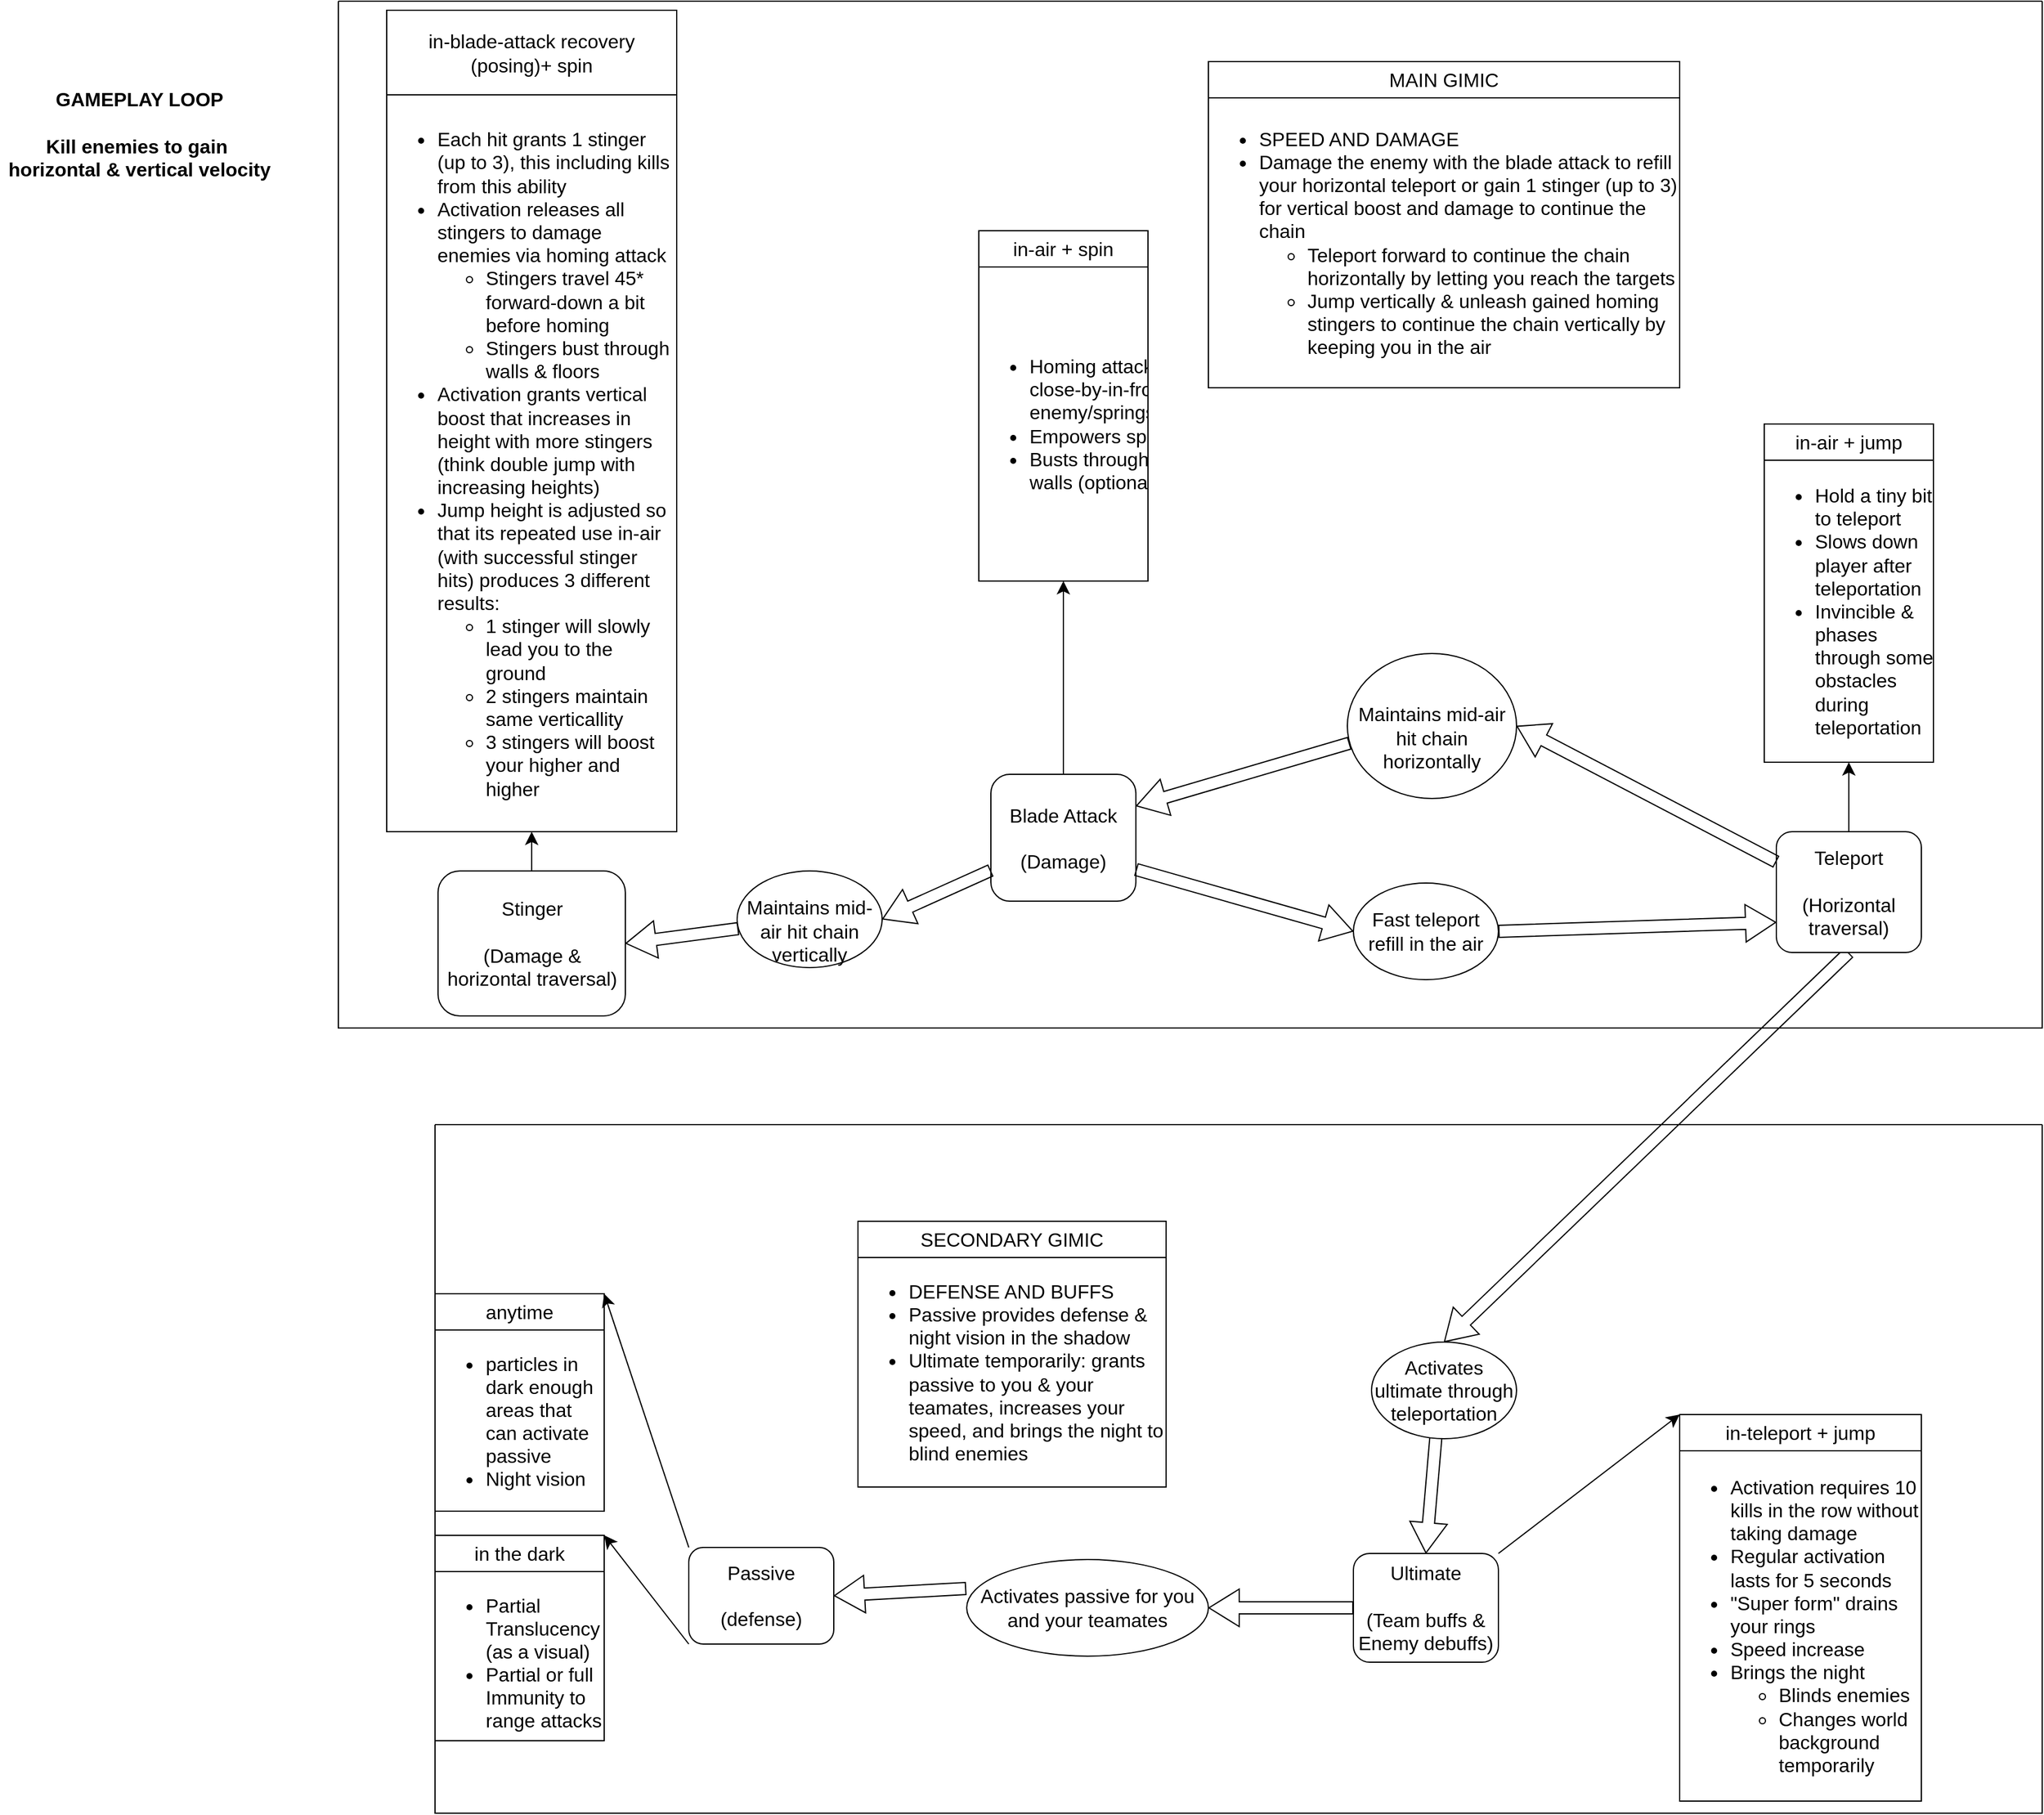 <mxfile version="22.1.9" type="github">
  <diagram name="Page-1" id="2YBvvXClWsGukQMizWep">
    <mxGraphModel dx="2333" dy="1358" grid="1" gridSize="10" guides="1" tooltips="1" connect="1" arrows="1" fold="1" page="1" pageScale="1" pageWidth="850" pageHeight="1100" math="0" shadow="0">
      <root>
        <mxCell id="0" />
        <mxCell id="1" parent="0" />
        <mxCell id="IQvJlNmxwXKHrSr8fV7O-1" value="&lt;div&gt;GAMEPLAY LOOP&lt;/div&gt;&lt;div&gt;&lt;br&gt;&lt;/div&gt;&lt;div&gt;Kill enemies to gain&amp;nbsp;&lt;/div&gt;&lt;div&gt;horizontal &amp;amp; vertical velocity&lt;br&gt;&lt;/div&gt;" style="text;strokeColor=none;fillColor=none;html=1;fontSize=16;fontStyle=1;verticalAlign=middle;align=center;" vertex="1" parent="1">
          <mxGeometry x="20" y="100" width="230" height="80" as="geometry" />
        </mxCell>
        <mxCell id="IQvJlNmxwXKHrSr8fV7O-8" style="edgeStyle=none;curved=1;rounded=0;orthogonalLoop=1;jettySize=auto;html=1;fontSize=12;startSize=8;endSize=8;shape=flexArrow;entryX=0.5;entryY=0;entryDx=0;entryDy=0;exitX=0.5;exitY=1;exitDx=0;exitDy=0;" edge="1" parent="1" source="IQvJlNmxwXKHrSr8fV7O-9" target="IQvJlNmxwXKHrSr8fV7O-81">
          <mxGeometry relative="1" as="geometry">
            <mxPoint x="1220" y="-40" as="targetPoint" />
            <Array as="points" />
          </mxGeometry>
        </mxCell>
        <mxCell id="IQvJlNmxwXKHrSr8fV7O-106" value="" style="swimlane;startSize=0;fontSize=16;" vertex="1" parent="1">
          <mxGeometry x="380" y="960" width="1330" height="570" as="geometry" />
        </mxCell>
        <mxCell id="IQvJlNmxwXKHrSr8fV7O-126" value="&lt;div&gt;SECONDARY GIMIC&lt;/div&gt;" style="swimlane;fontStyle=0;childLayout=stackLayout;horizontal=1;startSize=30;horizontalStack=0;resizeParent=1;resizeParentMax=0;resizeLast=0;collapsible=1;marginBottom=0;whiteSpace=wrap;html=1;fontSize=16;" vertex="1" parent="IQvJlNmxwXKHrSr8fV7O-106">
          <mxGeometry x="350" y="80" width="255" height="220" as="geometry" />
        </mxCell>
        <mxCell id="IQvJlNmxwXKHrSr8fV7O-136" value="&lt;ul&gt;&lt;li&gt;DEFENSE AND BUFFS&lt;/li&gt;&lt;li&gt;Passive provides defense &amp;amp; night vision in the shadow&lt;/li&gt;&lt;li&gt;Ultimate temporarily: grants passive to you &amp;amp; your teamates, increases your speed, and brings the night to blind enemies&lt;br&gt;&lt;/li&gt;&lt;/ul&gt;" style="text;strokeColor=none;fillColor=none;html=1;whiteSpace=wrap;verticalAlign=middle;overflow=hidden;fontSize=16;" vertex="1" parent="IQvJlNmxwXKHrSr8fV7O-126">
          <mxGeometry y="30" width="255" height="190" as="geometry" />
        </mxCell>
        <mxCell id="IQvJlNmxwXKHrSr8fV7O-3" value="&lt;div&gt;Passive&lt;/div&gt;&lt;div&gt;&lt;br&gt;&lt;/div&gt;&lt;div&gt;(defense)&lt;br&gt;&lt;/div&gt;" style="rounded=1;whiteSpace=wrap;html=1;fontSize=16;" vertex="1" parent="IQvJlNmxwXKHrSr8fV7O-106">
          <mxGeometry x="210" y="350" width="120" height="80" as="geometry" />
        </mxCell>
        <mxCell id="IQvJlNmxwXKHrSr8fV7O-6" value="&lt;div&gt;Ultimate&lt;/div&gt;&lt;div&gt;&lt;br&gt;&lt;/div&gt;&lt;div&gt;(Team buffs &amp;amp; Enemy debuffs)&lt;br&gt;&lt;/div&gt;" style="rounded=1;whiteSpace=wrap;html=1;fontSize=16;" vertex="1" parent="IQvJlNmxwXKHrSr8fV7O-106">
          <mxGeometry x="760" y="355" width="120" height="90" as="geometry" />
        </mxCell>
        <mxCell id="IQvJlNmxwXKHrSr8fV7O-42" value="in the dark" style="swimlane;fontStyle=0;childLayout=stackLayout;horizontal=1;startSize=30;horizontalStack=0;resizeParent=1;resizeParentMax=0;resizeLast=0;collapsible=1;marginBottom=0;whiteSpace=wrap;html=1;fontSize=16;" vertex="1" parent="IQvJlNmxwXKHrSr8fV7O-106">
          <mxGeometry y="340" width="140" height="170" as="geometry" />
        </mxCell>
        <mxCell id="IQvJlNmxwXKHrSr8fV7O-60" style="edgeStyle=none;curved=1;rounded=0;orthogonalLoop=1;jettySize=auto;html=1;exitX=0.75;exitY=0;exitDx=0;exitDy=0;fontSize=12;startSize=8;endSize=8;" edge="1" parent="IQvJlNmxwXKHrSr8fV7O-42" source="IQvJlNmxwXKHrSr8fV7O-46" target="IQvJlNmxwXKHrSr8fV7O-46">
          <mxGeometry relative="1" as="geometry" />
        </mxCell>
        <mxCell id="IQvJlNmxwXKHrSr8fV7O-46" value="&lt;ul&gt;&lt;li&gt;Partial Translucency (as a visual)&lt;br&gt;&lt;/li&gt;&lt;li&gt;Partial or full Immunity to range attacks&lt;br&gt;&lt;/li&gt;&lt;/ul&gt;" style="text;strokeColor=none;fillColor=none;html=1;whiteSpace=wrap;verticalAlign=middle;overflow=hidden;fontSize=16;" vertex="1" parent="IQvJlNmxwXKHrSr8fV7O-42">
          <mxGeometry y="30" width="140" height="140" as="geometry" />
        </mxCell>
        <mxCell id="IQvJlNmxwXKHrSr8fV7O-51" style="edgeStyle=none;curved=1;rounded=0;orthogonalLoop=1;jettySize=auto;html=1;entryX=1;entryY=0;entryDx=0;entryDy=0;fontSize=12;startSize=8;endSize=8;exitX=0;exitY=1;exitDx=0;exitDy=0;" edge="1" parent="IQvJlNmxwXKHrSr8fV7O-106" source="IQvJlNmxwXKHrSr8fV7O-3" target="IQvJlNmxwXKHrSr8fV7O-42">
          <mxGeometry relative="1" as="geometry">
            <mxPoint x="500" y="390" as="sourcePoint" />
          </mxGeometry>
        </mxCell>
        <mxCell id="IQvJlNmxwXKHrSr8fV7O-48" value="in-teleport + jump" style="swimlane;fontStyle=0;childLayout=stackLayout;horizontal=1;startSize=30;horizontalStack=0;resizeParent=1;resizeParentMax=0;resizeLast=0;collapsible=1;marginBottom=0;whiteSpace=wrap;html=1;fontSize=16;" vertex="1" parent="IQvJlNmxwXKHrSr8fV7O-106">
          <mxGeometry x="1030" y="240" width="200" height="320" as="geometry" />
        </mxCell>
        <mxCell id="IQvJlNmxwXKHrSr8fV7O-49" value="&lt;ul&gt;&lt;li&gt;Activation requires 10 kills in the row without taking damage&lt;/li&gt;&lt;li&gt;Regular activation lasts for 5 seconds&lt;/li&gt;&lt;li&gt;&quot;Super form&quot;  drains your rings &lt;br&gt;&lt;/li&gt;&lt;li&gt;Speed increase&lt;/li&gt;&lt;li&gt;Brings the night&lt;/li&gt;&lt;ul&gt;&lt;li&gt;Blinds enemies&lt;br&gt;&lt;/li&gt;&lt;li&gt;Changes world background temporarily&lt;br&gt;&lt;/li&gt;&lt;/ul&gt;&lt;/ul&gt;" style="text;strokeColor=none;fillColor=none;html=1;whiteSpace=wrap;verticalAlign=middle;overflow=hidden;fontSize=16;" vertex="1" parent="IQvJlNmxwXKHrSr8fV7O-48">
          <mxGeometry y="30" width="200" height="290" as="geometry" />
        </mxCell>
        <mxCell id="IQvJlNmxwXKHrSr8fV7O-54" style="edgeStyle=none;curved=1;rounded=0;orthogonalLoop=1;jettySize=auto;html=1;exitX=1;exitY=0;exitDx=0;exitDy=0;fontSize=12;startSize=8;endSize=8;entryX=0;entryY=0;entryDx=0;entryDy=0;" edge="1" parent="IQvJlNmxwXKHrSr8fV7O-106" source="IQvJlNmxwXKHrSr8fV7O-6" target="IQvJlNmxwXKHrSr8fV7O-48">
          <mxGeometry relative="1" as="geometry">
            <mxPoint x="1140" y="270" as="targetPoint" />
          </mxGeometry>
        </mxCell>
        <mxCell id="IQvJlNmxwXKHrSr8fV7O-55" value="&lt;div&gt;anytime&lt;/div&gt;" style="swimlane;fontStyle=0;childLayout=stackLayout;horizontal=1;startSize=30;horizontalStack=0;resizeParent=1;resizeParentMax=0;resizeLast=0;collapsible=1;marginBottom=0;whiteSpace=wrap;html=1;fontSize=16;" vertex="1" parent="IQvJlNmxwXKHrSr8fV7O-106">
          <mxGeometry y="140" width="140" height="180" as="geometry" />
        </mxCell>
        <mxCell id="IQvJlNmxwXKHrSr8fV7O-59" value="&lt;ul&gt;&lt;li&gt;particles in dark enough areas that can activate passive&lt;/li&gt;&lt;li&gt;Night vision&lt;/li&gt;&lt;/ul&gt;" style="text;strokeColor=none;fillColor=none;html=1;whiteSpace=wrap;verticalAlign=middle;overflow=hidden;fontSize=16;" vertex="1" parent="IQvJlNmxwXKHrSr8fV7O-55">
          <mxGeometry y="30" width="140" height="150" as="geometry" />
        </mxCell>
        <mxCell id="IQvJlNmxwXKHrSr8fV7O-50" style="edgeStyle=none;curved=1;rounded=0;orthogonalLoop=1;jettySize=auto;html=1;exitX=0;exitY=0;exitDx=0;exitDy=0;fontSize=12;startSize=8;endSize=8;entryX=1;entryY=0;entryDx=0;entryDy=0;" edge="1" parent="IQvJlNmxwXKHrSr8fV7O-106" source="IQvJlNmxwXKHrSr8fV7O-3" target="IQvJlNmxwXKHrSr8fV7O-55">
          <mxGeometry relative="1" as="geometry">
            <mxPoint x="400" y="310" as="targetPoint" />
            <mxPoint x="470" y="480" as="sourcePoint" />
          </mxGeometry>
        </mxCell>
        <mxCell id="IQvJlNmxwXKHrSr8fV7O-77" value="Activates passive for you and your teamates" style="ellipse;whiteSpace=wrap;html=1;fontSize=16;" vertex="1" parent="IQvJlNmxwXKHrSr8fV7O-106">
          <mxGeometry x="440" y="360" width="200" height="80" as="geometry" />
        </mxCell>
        <mxCell id="IQvJlNmxwXKHrSr8fV7O-78" style="edgeStyle=none;curved=1;rounded=0;orthogonalLoop=1;jettySize=auto;html=1;entryX=1;entryY=0.5;entryDx=0;entryDy=0;fontSize=12;startSize=8;endSize=8;shape=flexArrow;exitX=-0.002;exitY=0.3;exitDx=0;exitDy=0;exitPerimeter=0;" edge="1" parent="IQvJlNmxwXKHrSr8fV7O-106" source="IQvJlNmxwXKHrSr8fV7O-77" target="IQvJlNmxwXKHrSr8fV7O-3">
          <mxGeometry relative="1" as="geometry">
            <mxPoint x="430" y="295" as="sourcePoint" />
            <mxPoint x="357.5" y="190" as="targetPoint" />
          </mxGeometry>
        </mxCell>
        <mxCell id="IQvJlNmxwXKHrSr8fV7O-82" style="edgeStyle=none;curved=1;rounded=0;orthogonalLoop=1;jettySize=auto;html=1;exitX=0.5;exitY=0;exitDx=0;exitDy=0;entryX=0.5;entryY=0;entryDx=0;entryDy=0;fontSize=12;startSize=8;endSize=8;shape=flexArrow;" edge="1" parent="IQvJlNmxwXKHrSr8fV7O-106" source="IQvJlNmxwXKHrSr8fV7O-81" target="IQvJlNmxwXKHrSr8fV7O-6">
          <mxGeometry relative="1" as="geometry" />
        </mxCell>
        <mxCell id="IQvJlNmxwXKHrSr8fV7O-81" value="Activates ultimate through teleportation" style="ellipse;whiteSpace=wrap;html=1;fontSize=16;" vertex="1" parent="IQvJlNmxwXKHrSr8fV7O-106">
          <mxGeometry x="775" y="180" width="120" height="80" as="geometry" />
        </mxCell>
        <mxCell id="IQvJlNmxwXKHrSr8fV7O-7" style="edgeStyle=none;curved=1;rounded=0;orthogonalLoop=1;jettySize=auto;html=1;entryX=1;entryY=0.5;entryDx=0;entryDy=0;fontSize=12;startSize=8;endSize=8;shape=flexArrow;" edge="1" parent="IQvJlNmxwXKHrSr8fV7O-106" source="IQvJlNmxwXKHrSr8fV7O-6" target="IQvJlNmxwXKHrSr8fV7O-77">
          <mxGeometry relative="1" as="geometry" />
        </mxCell>
        <mxCell id="IQvJlNmxwXKHrSr8fV7O-108" value="" style="swimlane;startSize=0;fontSize=16;" vertex="1" parent="1">
          <mxGeometry x="300" y="30" width="1410" height="850" as="geometry" />
        </mxCell>
        <mxCell id="IQvJlNmxwXKHrSr8fV7O-14" style="edgeStyle=none;curved=1;rounded=0;orthogonalLoop=1;jettySize=auto;html=1;entryX=1;entryY=0.25;entryDx=0;entryDy=0;fontSize=12;startSize=8;endSize=8;shape=flexArrow;exitX=0.014;exitY=0.618;exitDx=0;exitDy=0;exitPerimeter=0;" edge="1" parent="IQvJlNmxwXKHrSr8fV7O-108" source="IQvJlNmxwXKHrSr8fV7O-97" target="IQvJlNmxwXKHrSr8fV7O-11">
          <mxGeometry relative="1" as="geometry">
            <mxPoint x="650" y="100" as="sourcePoint" />
            <Array as="points" />
          </mxGeometry>
        </mxCell>
        <mxCell id="IQvJlNmxwXKHrSr8fV7O-9" value="&lt;div&gt;Teleport&lt;/div&gt;&lt;div&gt;&lt;br&gt;&lt;/div&gt;&lt;div&gt;(Horizontal traversal)&lt;br&gt;&lt;/div&gt;" style="rounded=1;whiteSpace=wrap;html=1;fontSize=16;arcSize=13;" vertex="1" parent="IQvJlNmxwXKHrSr8fV7O-108">
          <mxGeometry x="1190" y="687.5" width="120" height="100" as="geometry" />
        </mxCell>
        <mxCell id="IQvJlNmxwXKHrSr8fV7O-15" style="edgeStyle=none;curved=1;rounded=0;orthogonalLoop=1;jettySize=auto;html=1;exitX=1;exitY=0.5;exitDx=0;exitDy=0;entryX=0;entryY=0.75;entryDx=0;entryDy=0;fontSize=12;startSize=8;endSize=8;shape=flexArrow;" edge="1" parent="IQvJlNmxwXKHrSr8fV7O-108" source="IQvJlNmxwXKHrSr8fV7O-95" target="IQvJlNmxwXKHrSr8fV7O-9">
          <mxGeometry relative="1" as="geometry">
            <mxPoint x="810" y="265" as="sourcePoint" />
          </mxGeometry>
        </mxCell>
        <mxCell id="IQvJlNmxwXKHrSr8fV7O-11" value="&lt;div&gt;Blade Attack&lt;/div&gt;&lt;div&gt;&lt;br&gt;&lt;/div&gt;&lt;div&gt;(Damage)&lt;br&gt;&lt;/div&gt;" style="rounded=1;whiteSpace=wrap;html=1;fontSize=16;" vertex="1" parent="IQvJlNmxwXKHrSr8fV7O-108">
          <mxGeometry x="540" y="640" width="120" height="105" as="geometry" />
        </mxCell>
        <mxCell id="IQvJlNmxwXKHrSr8fV7O-34" value="in-air + spin" style="swimlane;fontStyle=0;childLayout=stackLayout;horizontal=1;startSize=30;horizontalStack=0;resizeParent=1;resizeParentMax=0;resizeLast=0;collapsible=1;marginBottom=0;whiteSpace=wrap;html=1;fontSize=16;" vertex="1" parent="IQvJlNmxwXKHrSr8fV7O-108">
          <mxGeometry x="530" y="190" width="140" height="290" as="geometry" />
        </mxCell>
        <mxCell id="IQvJlNmxwXKHrSr8fV7O-39" value="&lt;ul&gt;&lt;li&gt;Homing attack on close-by-in-front enemy/springs/objects&lt;/li&gt;&lt;li&gt;Empowers springs&lt;/li&gt;&lt;li&gt;Busts through floor &amp;amp; walls (optional)&lt;br&gt;&lt;/li&gt;&lt;/ul&gt;" style="text;strokeColor=none;fillColor=none;html=1;whiteSpace=wrap;verticalAlign=middle;overflow=hidden;fontSize=16;" vertex="1" parent="IQvJlNmxwXKHrSr8fV7O-34">
          <mxGeometry y="30" width="140" height="260" as="geometry" />
        </mxCell>
        <mxCell id="IQvJlNmxwXKHrSr8fV7O-52" style="edgeStyle=none;curved=1;rounded=0;orthogonalLoop=1;jettySize=auto;html=1;exitX=0.5;exitY=0;exitDx=0;exitDy=0;entryX=0.5;entryY=1;entryDx=0;entryDy=0;fontSize=12;startSize=8;endSize=8;" edge="1" parent="IQvJlNmxwXKHrSr8fV7O-108" source="IQvJlNmxwXKHrSr8fV7O-11" target="IQvJlNmxwXKHrSr8fV7O-39">
          <mxGeometry relative="1" as="geometry" />
        </mxCell>
        <mxCell id="IQvJlNmxwXKHrSr8fV7O-62" value="&lt;div&gt;Stinger&lt;/div&gt;&lt;div&gt;&lt;br&gt;&lt;/div&gt;&lt;div&gt;(Damage &amp;amp; horizontal traversal)&lt;br&gt;&lt;/div&gt;" style="rounded=1;whiteSpace=wrap;html=1;fontSize=16;" vertex="1" parent="IQvJlNmxwXKHrSr8fV7O-108">
          <mxGeometry x="82.5" y="720" width="155" height="120" as="geometry" />
        </mxCell>
        <mxCell id="IQvJlNmxwXKHrSr8fV7O-66" value="in-blade-attack recovery (posing)+ spin" style="swimlane;fontStyle=0;childLayout=stackLayout;horizontal=1;startSize=70;horizontalStack=0;resizeParent=1;resizeParentMax=0;resizeLast=0;collapsible=1;marginBottom=0;whiteSpace=wrap;html=1;fontSize=16;" vertex="1" parent="IQvJlNmxwXKHrSr8fV7O-108">
          <mxGeometry x="40" y="7.5" width="240" height="680" as="geometry" />
        </mxCell>
        <mxCell id="IQvJlNmxwXKHrSr8fV7O-67" value="&lt;ul&gt;&lt;li&gt;Each hit grants 1 stinger (up to 3), this including kills from this ability&lt;/li&gt;&lt;li&gt;Activation releases all stingers to damage enemies via homing attack&lt;br&gt;&lt;/li&gt;&lt;ul&gt;&lt;li&gt;Stingers travel 45* forward-down a bit before homing&lt;/li&gt;&lt;li&gt;Stingers bust through walls &amp;amp; floors&lt;br&gt;&lt;/li&gt;&lt;/ul&gt;&lt;li&gt;Activation grants vertical boost that increases in height with more stingers (think double jump with increasing heights)&lt;/li&gt;&lt;li&gt;Jump height is adjusted so that its repeated use in-air (with successful stinger hits) produces 3 different results:&lt;/li&gt;&lt;ul&gt;&lt;li&gt;1 stinger will slowly lead you to the ground&lt;/li&gt;&lt;li&gt;2 stingers maintain same verticallity&lt;/li&gt;&lt;li&gt;3 stingers will boost your higher and higher&lt;br&gt;&lt;/li&gt;&lt;/ul&gt;&lt;/ul&gt;" style="text;strokeColor=none;fillColor=none;html=1;whiteSpace=wrap;verticalAlign=middle;overflow=hidden;fontSize=16;" vertex="1" parent="IQvJlNmxwXKHrSr8fV7O-66">
          <mxGeometry y="70" width="240" height="610" as="geometry" />
        </mxCell>
        <mxCell id="IQvJlNmxwXKHrSr8fV7O-68" style="edgeStyle=none;curved=1;rounded=0;orthogonalLoop=1;jettySize=auto;html=1;exitX=0.5;exitY=0;exitDx=0;exitDy=0;entryX=0.5;entryY=1;entryDx=0;entryDy=0;fontSize=12;startSize=8;endSize=8;" edge="1" parent="IQvJlNmxwXKHrSr8fV7O-108" source="IQvJlNmxwXKHrSr8fV7O-62" target="IQvJlNmxwXKHrSr8fV7O-67">
          <mxGeometry relative="1" as="geometry" />
        </mxCell>
        <mxCell id="IQvJlNmxwXKHrSr8fV7O-85" value="" style="edgeStyle=none;curved=1;rounded=0;orthogonalLoop=1;jettySize=auto;html=1;exitX=0;exitY=0.25;exitDx=0;exitDy=0;fontSize=12;startSize=8;endSize=8;shape=flexArrow;entryX=1;entryY=0.5;entryDx=0;entryDy=0;" edge="1" parent="IQvJlNmxwXKHrSr8fV7O-108" source="IQvJlNmxwXKHrSr8fV7O-9" target="IQvJlNmxwXKHrSr8fV7O-97">
          <mxGeometry relative="1" as="geometry">
            <mxPoint x="940" y="160" as="sourcePoint" />
            <mxPoint x="790" y="100" as="targetPoint" />
            <Array as="points" />
          </mxGeometry>
        </mxCell>
        <mxCell id="IQvJlNmxwXKHrSr8fV7O-88" value="" style="edgeStyle=none;curved=1;rounded=0;orthogonalLoop=1;jettySize=auto;html=1;exitX=1;exitY=0.75;exitDx=0;exitDy=0;entryX=0;entryY=0.5;entryDx=0;entryDy=0;fontSize=12;startSize=8;endSize=8;shape=flexArrow;" edge="1" parent="IQvJlNmxwXKHrSr8fV7O-108" source="IQvJlNmxwXKHrSr8fV7O-11" target="IQvJlNmxwXKHrSr8fV7O-95">
          <mxGeometry relative="1" as="geometry">
            <mxPoint x="520" y="209" as="sourcePoint" />
            <mxPoint x="650" y="265" as="targetPoint" />
          </mxGeometry>
        </mxCell>
        <mxCell id="IQvJlNmxwXKHrSr8fV7O-95" value="Fast teleport refill in the air" style="ellipse;whiteSpace=wrap;html=1;fontSize=16;" vertex="1" parent="IQvJlNmxwXKHrSr8fV7O-108">
          <mxGeometry x="840" y="730" width="120" height="80" as="geometry" />
        </mxCell>
        <mxCell id="IQvJlNmxwXKHrSr8fV7O-97" value="&lt;br&gt;&lt;div&gt;Maintains mid-air hit chain horizontally&lt;/div&gt;" style="ellipse;whiteSpace=wrap;html=1;fontSize=16;" vertex="1" parent="IQvJlNmxwXKHrSr8fV7O-108">
          <mxGeometry x="835" y="540" width="140" height="120" as="geometry" />
        </mxCell>
        <mxCell id="IQvJlNmxwXKHrSr8fV7O-99" style="edgeStyle=none;curved=1;rounded=0;orthogonalLoop=1;jettySize=auto;html=1;entryX=0;entryY=0.5;entryDx=0;entryDy=0;fontSize=12;startSize=8;endSize=8;" edge="1" parent="IQvJlNmxwXKHrSr8fV7O-108" source="IQvJlNmxwXKHrSr8fV7O-95" target="IQvJlNmxwXKHrSr8fV7O-95">
          <mxGeometry relative="1" as="geometry" />
        </mxCell>
        <mxCell id="IQvJlNmxwXKHrSr8fV7O-101" value="" style="edgeStyle=none;curved=1;rounded=0;orthogonalLoop=1;jettySize=auto;html=1;entryX=1;entryY=0.5;entryDx=0;entryDy=0;fontSize=12;startSize=8;endSize=8;shape=flexArrow;" edge="1" parent="IQvJlNmxwXKHrSr8fV7O-108" source="IQvJlNmxwXKHrSr8fV7O-11" target="IQvJlNmxwXKHrSr8fV7O-102">
          <mxGeometry relative="1" as="geometry">
            <mxPoint x="460" y="235" as="sourcePoint" />
            <mxPoint x="460" y="440" as="targetPoint" />
          </mxGeometry>
        </mxCell>
        <mxCell id="IQvJlNmxwXKHrSr8fV7O-102" value="&lt;br&gt;&lt;div&gt;Maintains mid-air hit chain vertically&lt;/div&gt;" style="ellipse;whiteSpace=wrap;html=1;fontSize=16;" vertex="1" parent="IQvJlNmxwXKHrSr8fV7O-108">
          <mxGeometry x="330" y="720" width="120" height="80" as="geometry" />
        </mxCell>
        <mxCell id="IQvJlNmxwXKHrSr8fV7O-65" style="edgeStyle=none;curved=1;rounded=0;orthogonalLoop=1;jettySize=auto;html=1;entryX=1;entryY=0.5;entryDx=0;entryDy=0;fontSize=12;startSize=8;endSize=8;shape=flexArrow;" edge="1" parent="IQvJlNmxwXKHrSr8fV7O-108" source="IQvJlNmxwXKHrSr8fV7O-102" target="IQvJlNmxwXKHrSr8fV7O-62">
          <mxGeometry relative="1" as="geometry" />
        </mxCell>
        <mxCell id="IQvJlNmxwXKHrSr8fV7O-132" value="&lt;div&gt;MAIN GIMIC&lt;/div&gt;" style="swimlane;fontStyle=0;childLayout=stackLayout;horizontal=1;startSize=30;horizontalStack=0;resizeParent=1;resizeParentMax=0;resizeLast=0;collapsible=1;marginBottom=0;whiteSpace=wrap;html=1;fontSize=16;" vertex="1" parent="IQvJlNmxwXKHrSr8fV7O-108">
          <mxGeometry x="720" y="50" width="390" height="270" as="geometry" />
        </mxCell>
        <mxCell id="IQvJlNmxwXKHrSr8fV7O-134" value="&lt;ul&gt;&lt;li&gt;SPEED AND DAMAGE&lt;/li&gt;&lt;li&gt;Damage the enemy with the blade attack to refill your horizontal teleport or gain 1  stinger (up to 3) for vertical boost and damage to continue the chain &lt;br&gt;&lt;/li&gt;&lt;ul&gt;&lt;li&gt;Teleport forward to continue the chain horizontally by letting you reach the targets&lt;br&gt;&lt;/li&gt;&lt;li&gt;Jump vertically &amp;amp; unleash gained homing stingers to continue the chain vertically by keeping you in the air&lt;br&gt;&lt;/li&gt;&lt;/ul&gt;&lt;/ul&gt;" style="text;strokeColor=none;fillColor=none;html=1;whiteSpace=wrap;verticalAlign=middle;overflow=hidden;fontSize=16;" vertex="1" parent="IQvJlNmxwXKHrSr8fV7O-132">
          <mxGeometry y="30" width="390" height="240" as="geometry" />
        </mxCell>
        <mxCell id="IQvJlNmxwXKHrSr8fV7O-25" value="in-air + jump" style="swimlane;fontStyle=0;childLayout=stackLayout;horizontal=1;startSize=30;horizontalStack=0;resizeParent=1;resizeParentMax=0;resizeLast=0;collapsible=1;marginBottom=0;whiteSpace=wrap;html=1;fontSize=16;" vertex="1" parent="1">
          <mxGeometry x="1480" y="380" width="140" height="280" as="geometry" />
        </mxCell>
        <mxCell id="IQvJlNmxwXKHrSr8fV7O-31" value="&lt;ul&gt;&lt;li&gt;Hold a tiny bit to teleport&lt;br&gt;&lt;/li&gt;&lt;li&gt;&lt;div&gt;Slows down player after teleportation&lt;/div&gt;&lt;/li&gt;&lt;li&gt;Invincible &amp;amp; phases through some obstacles during teleportation&lt;/li&gt;&lt;/ul&gt;" style="text;strokeColor=none;fillColor=none;html=1;whiteSpace=wrap;verticalAlign=middle;overflow=hidden;fontSize=16;" vertex="1" parent="IQvJlNmxwXKHrSr8fV7O-25">
          <mxGeometry y="30" width="140" height="250" as="geometry" />
        </mxCell>
        <mxCell id="IQvJlNmxwXKHrSr8fV7O-130" style="edgeStyle=none;curved=1;rounded=0;orthogonalLoop=1;jettySize=auto;html=1;entryX=0.5;entryY=1;entryDx=0;entryDy=0;fontSize=12;startSize=8;endSize=8;" edge="1" parent="IQvJlNmxwXKHrSr8fV7O-25" source="IQvJlNmxwXKHrSr8fV7O-31" target="IQvJlNmxwXKHrSr8fV7O-31">
          <mxGeometry relative="1" as="geometry" />
        </mxCell>
        <mxCell id="IQvJlNmxwXKHrSr8fV7O-53" style="edgeStyle=none;curved=1;rounded=0;orthogonalLoop=1;jettySize=auto;html=1;exitX=0.5;exitY=0;exitDx=0;exitDy=0;entryX=0.5;entryY=1;entryDx=0;entryDy=0;fontSize=12;startSize=8;endSize=8;" edge="1" parent="1" source="IQvJlNmxwXKHrSr8fV7O-9" target="IQvJlNmxwXKHrSr8fV7O-31">
          <mxGeometry relative="1" as="geometry" />
        </mxCell>
      </root>
    </mxGraphModel>
  </diagram>
</mxfile>
